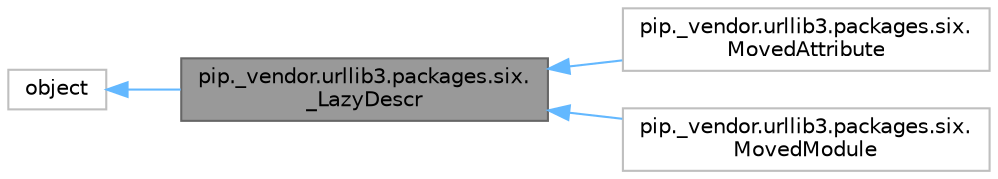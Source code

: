 digraph "pip._vendor.urllib3.packages.six._LazyDescr"
{
 // LATEX_PDF_SIZE
  bgcolor="transparent";
  edge [fontname=Helvetica,fontsize=10,labelfontname=Helvetica,labelfontsize=10];
  node [fontname=Helvetica,fontsize=10,shape=box,height=0.2,width=0.4];
  rankdir="LR";
  Node1 [id="Node000001",label="pip._vendor.urllib3.packages.six.\l_LazyDescr",height=0.2,width=0.4,color="gray40", fillcolor="grey60", style="filled", fontcolor="black",tooltip=" "];
  Node2 -> Node1 [id="edge1_Node000001_Node000002",dir="back",color="steelblue1",style="solid",tooltip=" "];
  Node2 [id="Node000002",label="object",height=0.2,width=0.4,color="grey75", fillcolor="white", style="filled",tooltip=" "];
  Node1 -> Node3 [id="edge2_Node000001_Node000003",dir="back",color="steelblue1",style="solid",tooltip=" "];
  Node3 [id="Node000003",label="pip._vendor.urllib3.packages.six.\lMovedAttribute",height=0.2,width=0.4,color="grey75", fillcolor="white", style="filled",URL="$de/dd8/classpip_1_1__vendor_1_1urllib3_1_1packages_1_1six_1_1MovedAttribute.html",tooltip=" "];
  Node1 -> Node4 [id="edge3_Node000001_Node000004",dir="back",color="steelblue1",style="solid",tooltip=" "];
  Node4 [id="Node000004",label="pip._vendor.urllib3.packages.six.\lMovedModule",height=0.2,width=0.4,color="grey75", fillcolor="white", style="filled",URL="$d6/ddf/classpip_1_1__vendor_1_1urllib3_1_1packages_1_1six_1_1MovedModule.html",tooltip=" "];
}
